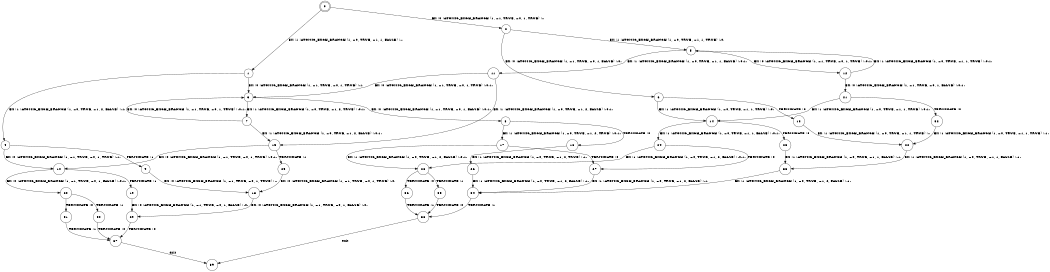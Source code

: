 digraph BCG {
size = "7, 10.5";
center = TRUE;
node [shape = circle];
0 [peripheries = 2];
0 -> 1 [label = "EX !1 !ATOMIC_EXCH_BRANCH (1, +0, TRUE, +1, 1, FALSE) !::"];
0 -> 2 [label = "EX !0 !ATOMIC_EXCH_BRANCH (1, +1, TRUE, +0, 1, TRUE) !::"];
1 -> 3 [label = "EX !0 !ATOMIC_EXCH_BRANCH (1, +1, TRUE, +0, 1, TRUE) !:1:"];
1 -> 4 [label = "EX !1 !ATOMIC_EXCH_BRANCH (1, +0, TRUE, +1, 2, FALSE) !:1:"];
2 -> 5 [label = "EX !1 !ATOMIC_EXCH_BRANCH (1, +0, TRUE, +1, 1, TRUE) !:0:"];
2 -> 6 [label = "EX !0 !ATOMIC_EXCH_BRANCH (1, +1, TRUE, +0, 1, FALSE) !:0:"];
3 -> 7 [label = "EX !1 !ATOMIC_EXCH_BRANCH (1, +0, TRUE, +1, 2, TRUE) !:0:1:"];
3 -> 8 [label = "EX !0 !ATOMIC_EXCH_BRANCH (1, +1, TRUE, +0, 1, FALSE) !:0:1:"];
4 -> 9 [label = "TERMINATE !1"];
4 -> 10 [label = "EX !0 !ATOMIC_EXCH_BRANCH (1, +1, TRUE, +0, 1, TRUE) !:1:"];
5 -> 11 [label = "EX !1 !ATOMIC_EXCH_BRANCH (1, +0, TRUE, +1, 1, FALSE) !:0:1:"];
5 -> 12 [label = "EX !0 !ATOMIC_EXCH_BRANCH (1, +1, TRUE, +0, 1, TRUE) !:0:1:"];
6 -> 13 [label = "TERMINATE !0"];
6 -> 14 [label = "EX !1 !ATOMIC_EXCH_BRANCH (1, +0, TRUE, +1, 1, TRUE) !:0:"];
7 -> 15 [label = "EX !1 !ATOMIC_EXCH_BRANCH (1, +0, TRUE, +1, 2, FALSE) !:0:1:"];
7 -> 3 [label = "EX !0 !ATOMIC_EXCH_BRANCH (1, +1, TRUE, +0, 1, TRUE) !:0:1:"];
8 -> 16 [label = "TERMINATE !0"];
8 -> 17 [label = "EX !1 !ATOMIC_EXCH_BRANCH (1, +0, TRUE, +1, 2, TRUE) !:0:1:"];
9 -> 18 [label = "EX !0 !ATOMIC_EXCH_BRANCH (1, +1, TRUE, +0, 1, TRUE) !::"];
10 -> 19 [label = "TERMINATE !1"];
10 -> 20 [label = "EX !0 !ATOMIC_EXCH_BRANCH (1, +1, TRUE, +0, 1, FALSE) !:0:1:"];
11 -> 15 [label = "EX !1 !ATOMIC_EXCH_BRANCH (1, +0, TRUE, +1, 2, FALSE) !:0:1:"];
11 -> 3 [label = "EX !0 !ATOMIC_EXCH_BRANCH (1, +1, TRUE, +0, 1, TRUE) !:0:1:"];
12 -> 5 [label = "EX !1 !ATOMIC_EXCH_BRANCH (1, +0, TRUE, +1, 1, TRUE) !:0:1:"];
12 -> 21 [label = "EX !0 !ATOMIC_EXCH_BRANCH (1, +1, TRUE, +0, 1, FALSE) !:0:1:"];
13 -> 22 [label = "EX !1 !ATOMIC_EXCH_BRANCH (1, +0, TRUE, +1, 1, TRUE) !::"];
14 -> 23 [label = "TERMINATE !0"];
14 -> 24 [label = "EX !1 !ATOMIC_EXCH_BRANCH (1, +0, TRUE, +1, 1, FALSE) !:0:1:"];
15 -> 25 [label = "TERMINATE !1"];
15 -> 10 [label = "EX !0 !ATOMIC_EXCH_BRANCH (1, +1, TRUE, +0, 1, TRUE) !:0:1:"];
16 -> 26 [label = "EX !1 !ATOMIC_EXCH_BRANCH (1, +0, TRUE, +1, 2, TRUE) !:1:"];
17 -> 27 [label = "TERMINATE !0"];
17 -> 28 [label = "EX !1 !ATOMIC_EXCH_BRANCH (1, +0, TRUE, +1, 2, FALSE) !:0:1:"];
18 -> 29 [label = "EX !0 !ATOMIC_EXCH_BRANCH (1, +1, TRUE, +0, 1, FALSE) !:0:"];
19 -> 29 [label = "EX !0 !ATOMIC_EXCH_BRANCH (1, +1, TRUE, +0, 1, FALSE) !:0:"];
20 -> 30 [label = "TERMINATE !1"];
20 -> 31 [label = "TERMINATE !0"];
21 -> 32 [label = "TERMINATE !0"];
21 -> 14 [label = "EX !1 !ATOMIC_EXCH_BRANCH (1, +0, TRUE, +1, 1, TRUE) !:0:1:"];
22 -> 33 [label = "EX !1 !ATOMIC_EXCH_BRANCH (1, +0, TRUE, +1, 1, FALSE) !:1:"];
23 -> 33 [label = "EX !1 !ATOMIC_EXCH_BRANCH (1, +0, TRUE, +1, 1, FALSE) !:1:"];
24 -> 27 [label = "TERMINATE !0"];
24 -> 28 [label = "EX !1 !ATOMIC_EXCH_BRANCH (1, +0, TRUE, +1, 2, FALSE) !:0:1:"];
25 -> 18 [label = "EX !0 !ATOMIC_EXCH_BRANCH (1, +1, TRUE, +0, 1, TRUE) !:0:"];
26 -> 34 [label = "EX !1 !ATOMIC_EXCH_BRANCH (1, +0, TRUE, +1, 2, FALSE) !:1:"];
27 -> 34 [label = "EX !1 !ATOMIC_EXCH_BRANCH (1, +0, TRUE, +1, 2, FALSE) !:1:"];
28 -> 35 [label = "TERMINATE !1"];
28 -> 36 [label = "TERMINATE !0"];
29 -> 37 [label = "TERMINATE !0"];
30 -> 37 [label = "TERMINATE !0"];
31 -> 37 [label = "TERMINATE !1"];
32 -> 22 [label = "EX !1 !ATOMIC_EXCH_BRANCH (1, +0, TRUE, +1, 1, TRUE) !:1:"];
33 -> 34 [label = "EX !1 !ATOMIC_EXCH_BRANCH (1, +0, TRUE, +1, 2, FALSE) !:1:"];
34 -> 38 [label = "TERMINATE !1"];
35 -> 38 [label = "TERMINATE !0"];
36 -> 38 [label = "TERMINATE !1"];
37 -> 39 [label = "exit"];
38 -> 39 [label = "exit"];
}
